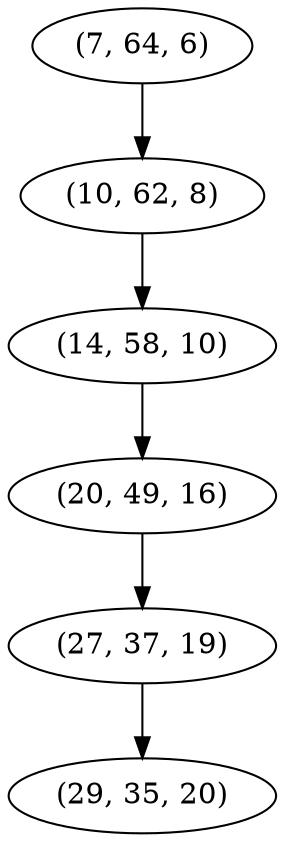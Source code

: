 digraph tree {
    "(7, 64, 6)";
    "(10, 62, 8)";
    "(14, 58, 10)";
    "(20, 49, 16)";
    "(27, 37, 19)";
    "(29, 35, 20)";
    "(7, 64, 6)" -> "(10, 62, 8)";
    "(10, 62, 8)" -> "(14, 58, 10)";
    "(14, 58, 10)" -> "(20, 49, 16)";
    "(20, 49, 16)" -> "(27, 37, 19)";
    "(27, 37, 19)" -> "(29, 35, 20)";
}
